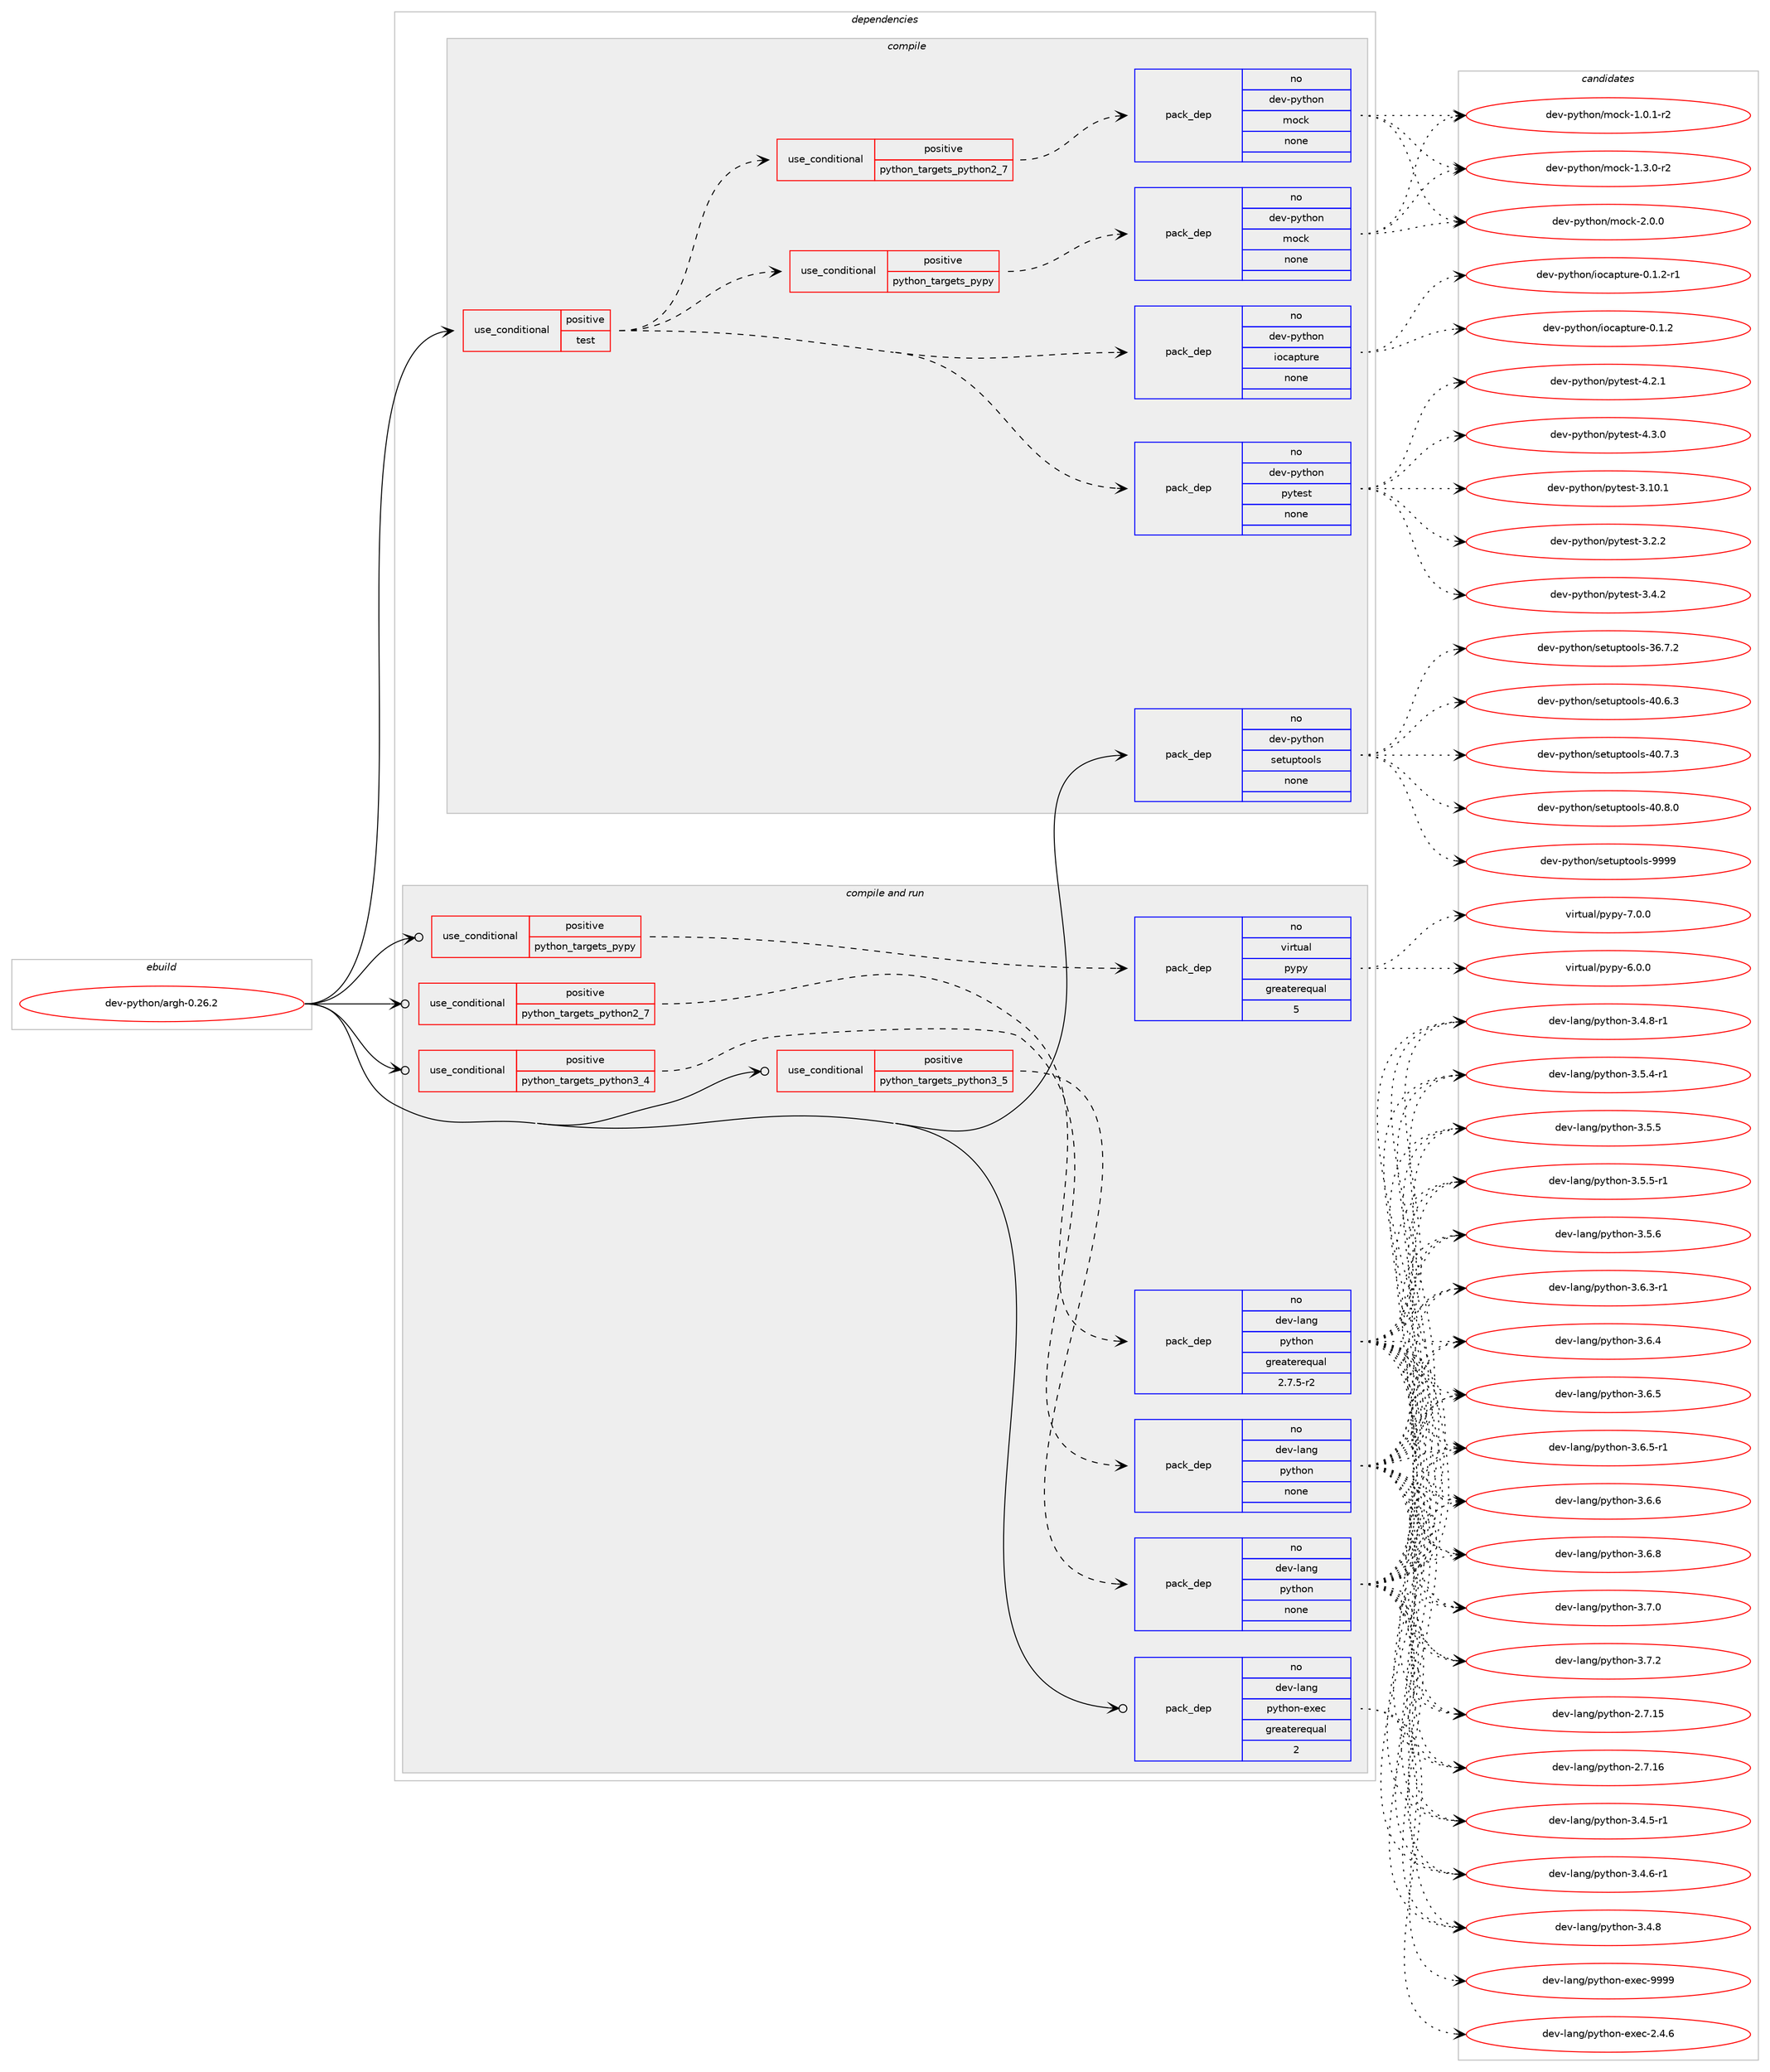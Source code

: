 digraph prolog {

# *************
# Graph options
# *************

newrank=true;
concentrate=true;
compound=true;
graph [rankdir=LR,fontname=Helvetica,fontsize=10,ranksep=1.5];#, ranksep=2.5, nodesep=0.2];
edge  [arrowhead=vee];
node  [fontname=Helvetica,fontsize=10];

# **********
# The ebuild
# **********

subgraph cluster_leftcol {
color=gray;
rank=same;
label=<<i>ebuild</i>>;
id [label="dev-python/argh-0.26.2", color=red, width=4, href="../dev-python/argh-0.26.2.svg"];
}

# ****************
# The dependencies
# ****************

subgraph cluster_midcol {
color=gray;
label=<<i>dependencies</i>>;
subgraph cluster_compile {
fillcolor="#eeeeee";
style=filled;
label=<<i>compile</i>>;
subgraph cond370904 {
dependency1398650 [label=<<TABLE BORDER="0" CELLBORDER="1" CELLSPACING="0" CELLPADDING="4"><TR><TD ROWSPAN="3" CELLPADDING="10">use_conditional</TD></TR><TR><TD>positive</TD></TR><TR><TD>test</TD></TR></TABLE>>, shape=none, color=red];
subgraph pack1004521 {
dependency1398651 [label=<<TABLE BORDER="0" CELLBORDER="1" CELLSPACING="0" CELLPADDING="4" WIDTH="220"><TR><TD ROWSPAN="6" CELLPADDING="30">pack_dep</TD></TR><TR><TD WIDTH="110">no</TD></TR><TR><TD>dev-python</TD></TR><TR><TD>pytest</TD></TR><TR><TD>none</TD></TR><TR><TD></TD></TR></TABLE>>, shape=none, color=blue];
}
dependency1398650:e -> dependency1398651:w [weight=20,style="dashed",arrowhead="vee"];
subgraph pack1004522 {
dependency1398652 [label=<<TABLE BORDER="0" CELLBORDER="1" CELLSPACING="0" CELLPADDING="4" WIDTH="220"><TR><TD ROWSPAN="6" CELLPADDING="30">pack_dep</TD></TR><TR><TD WIDTH="110">no</TD></TR><TR><TD>dev-python</TD></TR><TR><TD>iocapture</TD></TR><TR><TD>none</TD></TR><TR><TD></TD></TR></TABLE>>, shape=none, color=blue];
}
dependency1398650:e -> dependency1398652:w [weight=20,style="dashed",arrowhead="vee"];
subgraph cond370905 {
dependency1398653 [label=<<TABLE BORDER="0" CELLBORDER="1" CELLSPACING="0" CELLPADDING="4"><TR><TD ROWSPAN="3" CELLPADDING="10">use_conditional</TD></TR><TR><TD>positive</TD></TR><TR><TD>python_targets_pypy</TD></TR></TABLE>>, shape=none, color=red];
subgraph pack1004523 {
dependency1398654 [label=<<TABLE BORDER="0" CELLBORDER="1" CELLSPACING="0" CELLPADDING="4" WIDTH="220"><TR><TD ROWSPAN="6" CELLPADDING="30">pack_dep</TD></TR><TR><TD WIDTH="110">no</TD></TR><TR><TD>dev-python</TD></TR><TR><TD>mock</TD></TR><TR><TD>none</TD></TR><TR><TD></TD></TR></TABLE>>, shape=none, color=blue];
}
dependency1398653:e -> dependency1398654:w [weight=20,style="dashed",arrowhead="vee"];
}
dependency1398650:e -> dependency1398653:w [weight=20,style="dashed",arrowhead="vee"];
subgraph cond370906 {
dependency1398655 [label=<<TABLE BORDER="0" CELLBORDER="1" CELLSPACING="0" CELLPADDING="4"><TR><TD ROWSPAN="3" CELLPADDING="10">use_conditional</TD></TR><TR><TD>positive</TD></TR><TR><TD>python_targets_python2_7</TD></TR></TABLE>>, shape=none, color=red];
subgraph pack1004524 {
dependency1398656 [label=<<TABLE BORDER="0" CELLBORDER="1" CELLSPACING="0" CELLPADDING="4" WIDTH="220"><TR><TD ROWSPAN="6" CELLPADDING="30">pack_dep</TD></TR><TR><TD WIDTH="110">no</TD></TR><TR><TD>dev-python</TD></TR><TR><TD>mock</TD></TR><TR><TD>none</TD></TR><TR><TD></TD></TR></TABLE>>, shape=none, color=blue];
}
dependency1398655:e -> dependency1398656:w [weight=20,style="dashed",arrowhead="vee"];
}
dependency1398650:e -> dependency1398655:w [weight=20,style="dashed",arrowhead="vee"];
}
id:e -> dependency1398650:w [weight=20,style="solid",arrowhead="vee"];
subgraph pack1004525 {
dependency1398657 [label=<<TABLE BORDER="0" CELLBORDER="1" CELLSPACING="0" CELLPADDING="4" WIDTH="220"><TR><TD ROWSPAN="6" CELLPADDING="30">pack_dep</TD></TR><TR><TD WIDTH="110">no</TD></TR><TR><TD>dev-python</TD></TR><TR><TD>setuptools</TD></TR><TR><TD>none</TD></TR><TR><TD></TD></TR></TABLE>>, shape=none, color=blue];
}
id:e -> dependency1398657:w [weight=20,style="solid",arrowhead="vee"];
}
subgraph cluster_compileandrun {
fillcolor="#eeeeee";
style=filled;
label=<<i>compile and run</i>>;
subgraph cond370907 {
dependency1398658 [label=<<TABLE BORDER="0" CELLBORDER="1" CELLSPACING="0" CELLPADDING="4"><TR><TD ROWSPAN="3" CELLPADDING="10">use_conditional</TD></TR><TR><TD>positive</TD></TR><TR><TD>python_targets_pypy</TD></TR></TABLE>>, shape=none, color=red];
subgraph pack1004526 {
dependency1398659 [label=<<TABLE BORDER="0" CELLBORDER="1" CELLSPACING="0" CELLPADDING="4" WIDTH="220"><TR><TD ROWSPAN="6" CELLPADDING="30">pack_dep</TD></TR><TR><TD WIDTH="110">no</TD></TR><TR><TD>virtual</TD></TR><TR><TD>pypy</TD></TR><TR><TD>greaterequal</TD></TR><TR><TD>5</TD></TR></TABLE>>, shape=none, color=blue];
}
dependency1398658:e -> dependency1398659:w [weight=20,style="dashed",arrowhead="vee"];
}
id:e -> dependency1398658:w [weight=20,style="solid",arrowhead="odotvee"];
subgraph cond370908 {
dependency1398660 [label=<<TABLE BORDER="0" CELLBORDER="1" CELLSPACING="0" CELLPADDING="4"><TR><TD ROWSPAN="3" CELLPADDING="10">use_conditional</TD></TR><TR><TD>positive</TD></TR><TR><TD>python_targets_python2_7</TD></TR></TABLE>>, shape=none, color=red];
subgraph pack1004527 {
dependency1398661 [label=<<TABLE BORDER="0" CELLBORDER="1" CELLSPACING="0" CELLPADDING="4" WIDTH="220"><TR><TD ROWSPAN="6" CELLPADDING="30">pack_dep</TD></TR><TR><TD WIDTH="110">no</TD></TR><TR><TD>dev-lang</TD></TR><TR><TD>python</TD></TR><TR><TD>greaterequal</TD></TR><TR><TD>2.7.5-r2</TD></TR></TABLE>>, shape=none, color=blue];
}
dependency1398660:e -> dependency1398661:w [weight=20,style="dashed",arrowhead="vee"];
}
id:e -> dependency1398660:w [weight=20,style="solid",arrowhead="odotvee"];
subgraph cond370909 {
dependency1398662 [label=<<TABLE BORDER="0" CELLBORDER="1" CELLSPACING="0" CELLPADDING="4"><TR><TD ROWSPAN="3" CELLPADDING="10">use_conditional</TD></TR><TR><TD>positive</TD></TR><TR><TD>python_targets_python3_4</TD></TR></TABLE>>, shape=none, color=red];
subgraph pack1004528 {
dependency1398663 [label=<<TABLE BORDER="0" CELLBORDER="1" CELLSPACING="0" CELLPADDING="4" WIDTH="220"><TR><TD ROWSPAN="6" CELLPADDING="30">pack_dep</TD></TR><TR><TD WIDTH="110">no</TD></TR><TR><TD>dev-lang</TD></TR><TR><TD>python</TD></TR><TR><TD>none</TD></TR><TR><TD></TD></TR></TABLE>>, shape=none, color=blue];
}
dependency1398662:e -> dependency1398663:w [weight=20,style="dashed",arrowhead="vee"];
}
id:e -> dependency1398662:w [weight=20,style="solid",arrowhead="odotvee"];
subgraph cond370910 {
dependency1398664 [label=<<TABLE BORDER="0" CELLBORDER="1" CELLSPACING="0" CELLPADDING="4"><TR><TD ROWSPAN="3" CELLPADDING="10">use_conditional</TD></TR><TR><TD>positive</TD></TR><TR><TD>python_targets_python3_5</TD></TR></TABLE>>, shape=none, color=red];
subgraph pack1004529 {
dependency1398665 [label=<<TABLE BORDER="0" CELLBORDER="1" CELLSPACING="0" CELLPADDING="4" WIDTH="220"><TR><TD ROWSPAN="6" CELLPADDING="30">pack_dep</TD></TR><TR><TD WIDTH="110">no</TD></TR><TR><TD>dev-lang</TD></TR><TR><TD>python</TD></TR><TR><TD>none</TD></TR><TR><TD></TD></TR></TABLE>>, shape=none, color=blue];
}
dependency1398664:e -> dependency1398665:w [weight=20,style="dashed",arrowhead="vee"];
}
id:e -> dependency1398664:w [weight=20,style="solid",arrowhead="odotvee"];
subgraph pack1004530 {
dependency1398666 [label=<<TABLE BORDER="0" CELLBORDER="1" CELLSPACING="0" CELLPADDING="4" WIDTH="220"><TR><TD ROWSPAN="6" CELLPADDING="30">pack_dep</TD></TR><TR><TD WIDTH="110">no</TD></TR><TR><TD>dev-lang</TD></TR><TR><TD>python-exec</TD></TR><TR><TD>greaterequal</TD></TR><TR><TD>2</TD></TR></TABLE>>, shape=none, color=blue];
}
id:e -> dependency1398666:w [weight=20,style="solid",arrowhead="odotvee"];
}
subgraph cluster_run {
fillcolor="#eeeeee";
style=filled;
label=<<i>run</i>>;
}
}

# **************
# The candidates
# **************

subgraph cluster_choices {
rank=same;
color=gray;
label=<<i>candidates</i>>;

subgraph choice1004521 {
color=black;
nodesep=1;
choice100101118451121211161041111104711212111610111511645514649484649 [label="dev-python/pytest-3.10.1", color=red, width=4,href="../dev-python/pytest-3.10.1.svg"];
choice1001011184511212111610411111047112121116101115116455146504650 [label="dev-python/pytest-3.2.2", color=red, width=4,href="../dev-python/pytest-3.2.2.svg"];
choice1001011184511212111610411111047112121116101115116455146524650 [label="dev-python/pytest-3.4.2", color=red, width=4,href="../dev-python/pytest-3.4.2.svg"];
choice1001011184511212111610411111047112121116101115116455246504649 [label="dev-python/pytest-4.2.1", color=red, width=4,href="../dev-python/pytest-4.2.1.svg"];
choice1001011184511212111610411111047112121116101115116455246514648 [label="dev-python/pytest-4.3.0", color=red, width=4,href="../dev-python/pytest-4.3.0.svg"];
dependency1398651:e -> choice100101118451121211161041111104711212111610111511645514649484649:w [style=dotted,weight="100"];
dependency1398651:e -> choice1001011184511212111610411111047112121116101115116455146504650:w [style=dotted,weight="100"];
dependency1398651:e -> choice1001011184511212111610411111047112121116101115116455146524650:w [style=dotted,weight="100"];
dependency1398651:e -> choice1001011184511212111610411111047112121116101115116455246504649:w [style=dotted,weight="100"];
dependency1398651:e -> choice1001011184511212111610411111047112121116101115116455246514648:w [style=dotted,weight="100"];
}
subgraph choice1004522 {
color=black;
nodesep=1;
choice10010111845112121116104111110471051119997112116117114101454846494650 [label="dev-python/iocapture-0.1.2", color=red, width=4,href="../dev-python/iocapture-0.1.2.svg"];
choice100101118451121211161041111104710511199971121161171141014548464946504511449 [label="dev-python/iocapture-0.1.2-r1", color=red, width=4,href="../dev-python/iocapture-0.1.2-r1.svg"];
dependency1398652:e -> choice10010111845112121116104111110471051119997112116117114101454846494650:w [style=dotted,weight="100"];
dependency1398652:e -> choice100101118451121211161041111104710511199971121161171141014548464946504511449:w [style=dotted,weight="100"];
}
subgraph choice1004523 {
color=black;
nodesep=1;
choice1001011184511212111610411111047109111991074549464846494511450 [label="dev-python/mock-1.0.1-r2", color=red, width=4,href="../dev-python/mock-1.0.1-r2.svg"];
choice1001011184511212111610411111047109111991074549465146484511450 [label="dev-python/mock-1.3.0-r2", color=red, width=4,href="../dev-python/mock-1.3.0-r2.svg"];
choice100101118451121211161041111104710911199107455046484648 [label="dev-python/mock-2.0.0", color=red, width=4,href="../dev-python/mock-2.0.0.svg"];
dependency1398654:e -> choice1001011184511212111610411111047109111991074549464846494511450:w [style=dotted,weight="100"];
dependency1398654:e -> choice1001011184511212111610411111047109111991074549465146484511450:w [style=dotted,weight="100"];
dependency1398654:e -> choice100101118451121211161041111104710911199107455046484648:w [style=dotted,weight="100"];
}
subgraph choice1004524 {
color=black;
nodesep=1;
choice1001011184511212111610411111047109111991074549464846494511450 [label="dev-python/mock-1.0.1-r2", color=red, width=4,href="../dev-python/mock-1.0.1-r2.svg"];
choice1001011184511212111610411111047109111991074549465146484511450 [label="dev-python/mock-1.3.0-r2", color=red, width=4,href="../dev-python/mock-1.3.0-r2.svg"];
choice100101118451121211161041111104710911199107455046484648 [label="dev-python/mock-2.0.0", color=red, width=4,href="../dev-python/mock-2.0.0.svg"];
dependency1398656:e -> choice1001011184511212111610411111047109111991074549464846494511450:w [style=dotted,weight="100"];
dependency1398656:e -> choice1001011184511212111610411111047109111991074549465146484511450:w [style=dotted,weight="100"];
dependency1398656:e -> choice100101118451121211161041111104710911199107455046484648:w [style=dotted,weight="100"];
}
subgraph choice1004525 {
color=black;
nodesep=1;
choice100101118451121211161041111104711510111611711211611111110811545515446554650 [label="dev-python/setuptools-36.7.2", color=red, width=4,href="../dev-python/setuptools-36.7.2.svg"];
choice100101118451121211161041111104711510111611711211611111110811545524846544651 [label="dev-python/setuptools-40.6.3", color=red, width=4,href="../dev-python/setuptools-40.6.3.svg"];
choice100101118451121211161041111104711510111611711211611111110811545524846554651 [label="dev-python/setuptools-40.7.3", color=red, width=4,href="../dev-python/setuptools-40.7.3.svg"];
choice100101118451121211161041111104711510111611711211611111110811545524846564648 [label="dev-python/setuptools-40.8.0", color=red, width=4,href="../dev-python/setuptools-40.8.0.svg"];
choice10010111845112121116104111110471151011161171121161111111081154557575757 [label="dev-python/setuptools-9999", color=red, width=4,href="../dev-python/setuptools-9999.svg"];
dependency1398657:e -> choice100101118451121211161041111104711510111611711211611111110811545515446554650:w [style=dotted,weight="100"];
dependency1398657:e -> choice100101118451121211161041111104711510111611711211611111110811545524846544651:w [style=dotted,weight="100"];
dependency1398657:e -> choice100101118451121211161041111104711510111611711211611111110811545524846554651:w [style=dotted,weight="100"];
dependency1398657:e -> choice100101118451121211161041111104711510111611711211611111110811545524846564648:w [style=dotted,weight="100"];
dependency1398657:e -> choice10010111845112121116104111110471151011161171121161111111081154557575757:w [style=dotted,weight="100"];
}
subgraph choice1004526 {
color=black;
nodesep=1;
choice1181051141161179710847112121112121455446484648 [label="virtual/pypy-6.0.0", color=red, width=4,href="../virtual/pypy-6.0.0.svg"];
choice1181051141161179710847112121112121455546484648 [label="virtual/pypy-7.0.0", color=red, width=4,href="../virtual/pypy-7.0.0.svg"];
dependency1398659:e -> choice1181051141161179710847112121112121455446484648:w [style=dotted,weight="100"];
dependency1398659:e -> choice1181051141161179710847112121112121455546484648:w [style=dotted,weight="100"];
}
subgraph choice1004527 {
color=black;
nodesep=1;
choice10010111845108971101034711212111610411111045504655464953 [label="dev-lang/python-2.7.15", color=red, width=4,href="../dev-lang/python-2.7.15.svg"];
choice10010111845108971101034711212111610411111045504655464954 [label="dev-lang/python-2.7.16", color=red, width=4,href="../dev-lang/python-2.7.16.svg"];
choice1001011184510897110103471121211161041111104551465246534511449 [label="dev-lang/python-3.4.5-r1", color=red, width=4,href="../dev-lang/python-3.4.5-r1.svg"];
choice1001011184510897110103471121211161041111104551465246544511449 [label="dev-lang/python-3.4.6-r1", color=red, width=4,href="../dev-lang/python-3.4.6-r1.svg"];
choice100101118451089711010347112121116104111110455146524656 [label="dev-lang/python-3.4.8", color=red, width=4,href="../dev-lang/python-3.4.8.svg"];
choice1001011184510897110103471121211161041111104551465246564511449 [label="dev-lang/python-3.4.8-r1", color=red, width=4,href="../dev-lang/python-3.4.8-r1.svg"];
choice1001011184510897110103471121211161041111104551465346524511449 [label="dev-lang/python-3.5.4-r1", color=red, width=4,href="../dev-lang/python-3.5.4-r1.svg"];
choice100101118451089711010347112121116104111110455146534653 [label="dev-lang/python-3.5.5", color=red, width=4,href="../dev-lang/python-3.5.5.svg"];
choice1001011184510897110103471121211161041111104551465346534511449 [label="dev-lang/python-3.5.5-r1", color=red, width=4,href="../dev-lang/python-3.5.5-r1.svg"];
choice100101118451089711010347112121116104111110455146534654 [label="dev-lang/python-3.5.6", color=red, width=4,href="../dev-lang/python-3.5.6.svg"];
choice1001011184510897110103471121211161041111104551465446514511449 [label="dev-lang/python-3.6.3-r1", color=red, width=4,href="../dev-lang/python-3.6.3-r1.svg"];
choice100101118451089711010347112121116104111110455146544652 [label="dev-lang/python-3.6.4", color=red, width=4,href="../dev-lang/python-3.6.4.svg"];
choice100101118451089711010347112121116104111110455146544653 [label="dev-lang/python-3.6.5", color=red, width=4,href="../dev-lang/python-3.6.5.svg"];
choice1001011184510897110103471121211161041111104551465446534511449 [label="dev-lang/python-3.6.5-r1", color=red, width=4,href="../dev-lang/python-3.6.5-r1.svg"];
choice100101118451089711010347112121116104111110455146544654 [label="dev-lang/python-3.6.6", color=red, width=4,href="../dev-lang/python-3.6.6.svg"];
choice100101118451089711010347112121116104111110455146544656 [label="dev-lang/python-3.6.8", color=red, width=4,href="../dev-lang/python-3.6.8.svg"];
choice100101118451089711010347112121116104111110455146554648 [label="dev-lang/python-3.7.0", color=red, width=4,href="../dev-lang/python-3.7.0.svg"];
choice100101118451089711010347112121116104111110455146554650 [label="dev-lang/python-3.7.2", color=red, width=4,href="../dev-lang/python-3.7.2.svg"];
dependency1398661:e -> choice10010111845108971101034711212111610411111045504655464953:w [style=dotted,weight="100"];
dependency1398661:e -> choice10010111845108971101034711212111610411111045504655464954:w [style=dotted,weight="100"];
dependency1398661:e -> choice1001011184510897110103471121211161041111104551465246534511449:w [style=dotted,weight="100"];
dependency1398661:e -> choice1001011184510897110103471121211161041111104551465246544511449:w [style=dotted,weight="100"];
dependency1398661:e -> choice100101118451089711010347112121116104111110455146524656:w [style=dotted,weight="100"];
dependency1398661:e -> choice1001011184510897110103471121211161041111104551465246564511449:w [style=dotted,weight="100"];
dependency1398661:e -> choice1001011184510897110103471121211161041111104551465346524511449:w [style=dotted,weight="100"];
dependency1398661:e -> choice100101118451089711010347112121116104111110455146534653:w [style=dotted,weight="100"];
dependency1398661:e -> choice1001011184510897110103471121211161041111104551465346534511449:w [style=dotted,weight="100"];
dependency1398661:e -> choice100101118451089711010347112121116104111110455146534654:w [style=dotted,weight="100"];
dependency1398661:e -> choice1001011184510897110103471121211161041111104551465446514511449:w [style=dotted,weight="100"];
dependency1398661:e -> choice100101118451089711010347112121116104111110455146544652:w [style=dotted,weight="100"];
dependency1398661:e -> choice100101118451089711010347112121116104111110455146544653:w [style=dotted,weight="100"];
dependency1398661:e -> choice1001011184510897110103471121211161041111104551465446534511449:w [style=dotted,weight="100"];
dependency1398661:e -> choice100101118451089711010347112121116104111110455146544654:w [style=dotted,weight="100"];
dependency1398661:e -> choice100101118451089711010347112121116104111110455146544656:w [style=dotted,weight="100"];
dependency1398661:e -> choice100101118451089711010347112121116104111110455146554648:w [style=dotted,weight="100"];
dependency1398661:e -> choice100101118451089711010347112121116104111110455146554650:w [style=dotted,weight="100"];
}
subgraph choice1004528 {
color=black;
nodesep=1;
choice10010111845108971101034711212111610411111045504655464953 [label="dev-lang/python-2.7.15", color=red, width=4,href="../dev-lang/python-2.7.15.svg"];
choice10010111845108971101034711212111610411111045504655464954 [label="dev-lang/python-2.7.16", color=red, width=4,href="../dev-lang/python-2.7.16.svg"];
choice1001011184510897110103471121211161041111104551465246534511449 [label="dev-lang/python-3.4.5-r1", color=red, width=4,href="../dev-lang/python-3.4.5-r1.svg"];
choice1001011184510897110103471121211161041111104551465246544511449 [label="dev-lang/python-3.4.6-r1", color=red, width=4,href="../dev-lang/python-3.4.6-r1.svg"];
choice100101118451089711010347112121116104111110455146524656 [label="dev-lang/python-3.4.8", color=red, width=4,href="../dev-lang/python-3.4.8.svg"];
choice1001011184510897110103471121211161041111104551465246564511449 [label="dev-lang/python-3.4.8-r1", color=red, width=4,href="../dev-lang/python-3.4.8-r1.svg"];
choice1001011184510897110103471121211161041111104551465346524511449 [label="dev-lang/python-3.5.4-r1", color=red, width=4,href="../dev-lang/python-3.5.4-r1.svg"];
choice100101118451089711010347112121116104111110455146534653 [label="dev-lang/python-3.5.5", color=red, width=4,href="../dev-lang/python-3.5.5.svg"];
choice1001011184510897110103471121211161041111104551465346534511449 [label="dev-lang/python-3.5.5-r1", color=red, width=4,href="../dev-lang/python-3.5.5-r1.svg"];
choice100101118451089711010347112121116104111110455146534654 [label="dev-lang/python-3.5.6", color=red, width=4,href="../dev-lang/python-3.5.6.svg"];
choice1001011184510897110103471121211161041111104551465446514511449 [label="dev-lang/python-3.6.3-r1", color=red, width=4,href="../dev-lang/python-3.6.3-r1.svg"];
choice100101118451089711010347112121116104111110455146544652 [label="dev-lang/python-3.6.4", color=red, width=4,href="../dev-lang/python-3.6.4.svg"];
choice100101118451089711010347112121116104111110455146544653 [label="dev-lang/python-3.6.5", color=red, width=4,href="../dev-lang/python-3.6.5.svg"];
choice1001011184510897110103471121211161041111104551465446534511449 [label="dev-lang/python-3.6.5-r1", color=red, width=4,href="../dev-lang/python-3.6.5-r1.svg"];
choice100101118451089711010347112121116104111110455146544654 [label="dev-lang/python-3.6.6", color=red, width=4,href="../dev-lang/python-3.6.6.svg"];
choice100101118451089711010347112121116104111110455146544656 [label="dev-lang/python-3.6.8", color=red, width=4,href="../dev-lang/python-3.6.8.svg"];
choice100101118451089711010347112121116104111110455146554648 [label="dev-lang/python-3.7.0", color=red, width=4,href="../dev-lang/python-3.7.0.svg"];
choice100101118451089711010347112121116104111110455146554650 [label="dev-lang/python-3.7.2", color=red, width=4,href="../dev-lang/python-3.7.2.svg"];
dependency1398663:e -> choice10010111845108971101034711212111610411111045504655464953:w [style=dotted,weight="100"];
dependency1398663:e -> choice10010111845108971101034711212111610411111045504655464954:w [style=dotted,weight="100"];
dependency1398663:e -> choice1001011184510897110103471121211161041111104551465246534511449:w [style=dotted,weight="100"];
dependency1398663:e -> choice1001011184510897110103471121211161041111104551465246544511449:w [style=dotted,weight="100"];
dependency1398663:e -> choice100101118451089711010347112121116104111110455146524656:w [style=dotted,weight="100"];
dependency1398663:e -> choice1001011184510897110103471121211161041111104551465246564511449:w [style=dotted,weight="100"];
dependency1398663:e -> choice1001011184510897110103471121211161041111104551465346524511449:w [style=dotted,weight="100"];
dependency1398663:e -> choice100101118451089711010347112121116104111110455146534653:w [style=dotted,weight="100"];
dependency1398663:e -> choice1001011184510897110103471121211161041111104551465346534511449:w [style=dotted,weight="100"];
dependency1398663:e -> choice100101118451089711010347112121116104111110455146534654:w [style=dotted,weight="100"];
dependency1398663:e -> choice1001011184510897110103471121211161041111104551465446514511449:w [style=dotted,weight="100"];
dependency1398663:e -> choice100101118451089711010347112121116104111110455146544652:w [style=dotted,weight="100"];
dependency1398663:e -> choice100101118451089711010347112121116104111110455146544653:w [style=dotted,weight="100"];
dependency1398663:e -> choice1001011184510897110103471121211161041111104551465446534511449:w [style=dotted,weight="100"];
dependency1398663:e -> choice100101118451089711010347112121116104111110455146544654:w [style=dotted,weight="100"];
dependency1398663:e -> choice100101118451089711010347112121116104111110455146544656:w [style=dotted,weight="100"];
dependency1398663:e -> choice100101118451089711010347112121116104111110455146554648:w [style=dotted,weight="100"];
dependency1398663:e -> choice100101118451089711010347112121116104111110455146554650:w [style=dotted,weight="100"];
}
subgraph choice1004529 {
color=black;
nodesep=1;
choice10010111845108971101034711212111610411111045504655464953 [label="dev-lang/python-2.7.15", color=red, width=4,href="../dev-lang/python-2.7.15.svg"];
choice10010111845108971101034711212111610411111045504655464954 [label="dev-lang/python-2.7.16", color=red, width=4,href="../dev-lang/python-2.7.16.svg"];
choice1001011184510897110103471121211161041111104551465246534511449 [label="dev-lang/python-3.4.5-r1", color=red, width=4,href="../dev-lang/python-3.4.5-r1.svg"];
choice1001011184510897110103471121211161041111104551465246544511449 [label="dev-lang/python-3.4.6-r1", color=red, width=4,href="../dev-lang/python-3.4.6-r1.svg"];
choice100101118451089711010347112121116104111110455146524656 [label="dev-lang/python-3.4.8", color=red, width=4,href="../dev-lang/python-3.4.8.svg"];
choice1001011184510897110103471121211161041111104551465246564511449 [label="dev-lang/python-3.4.8-r1", color=red, width=4,href="../dev-lang/python-3.4.8-r1.svg"];
choice1001011184510897110103471121211161041111104551465346524511449 [label="dev-lang/python-3.5.4-r1", color=red, width=4,href="../dev-lang/python-3.5.4-r1.svg"];
choice100101118451089711010347112121116104111110455146534653 [label="dev-lang/python-3.5.5", color=red, width=4,href="../dev-lang/python-3.5.5.svg"];
choice1001011184510897110103471121211161041111104551465346534511449 [label="dev-lang/python-3.5.5-r1", color=red, width=4,href="../dev-lang/python-3.5.5-r1.svg"];
choice100101118451089711010347112121116104111110455146534654 [label="dev-lang/python-3.5.6", color=red, width=4,href="../dev-lang/python-3.5.6.svg"];
choice1001011184510897110103471121211161041111104551465446514511449 [label="dev-lang/python-3.6.3-r1", color=red, width=4,href="../dev-lang/python-3.6.3-r1.svg"];
choice100101118451089711010347112121116104111110455146544652 [label="dev-lang/python-3.6.4", color=red, width=4,href="../dev-lang/python-3.6.4.svg"];
choice100101118451089711010347112121116104111110455146544653 [label="dev-lang/python-3.6.5", color=red, width=4,href="../dev-lang/python-3.6.5.svg"];
choice1001011184510897110103471121211161041111104551465446534511449 [label="dev-lang/python-3.6.5-r1", color=red, width=4,href="../dev-lang/python-3.6.5-r1.svg"];
choice100101118451089711010347112121116104111110455146544654 [label="dev-lang/python-3.6.6", color=red, width=4,href="../dev-lang/python-3.6.6.svg"];
choice100101118451089711010347112121116104111110455146544656 [label="dev-lang/python-3.6.8", color=red, width=4,href="../dev-lang/python-3.6.8.svg"];
choice100101118451089711010347112121116104111110455146554648 [label="dev-lang/python-3.7.0", color=red, width=4,href="../dev-lang/python-3.7.0.svg"];
choice100101118451089711010347112121116104111110455146554650 [label="dev-lang/python-3.7.2", color=red, width=4,href="../dev-lang/python-3.7.2.svg"];
dependency1398665:e -> choice10010111845108971101034711212111610411111045504655464953:w [style=dotted,weight="100"];
dependency1398665:e -> choice10010111845108971101034711212111610411111045504655464954:w [style=dotted,weight="100"];
dependency1398665:e -> choice1001011184510897110103471121211161041111104551465246534511449:w [style=dotted,weight="100"];
dependency1398665:e -> choice1001011184510897110103471121211161041111104551465246544511449:w [style=dotted,weight="100"];
dependency1398665:e -> choice100101118451089711010347112121116104111110455146524656:w [style=dotted,weight="100"];
dependency1398665:e -> choice1001011184510897110103471121211161041111104551465246564511449:w [style=dotted,weight="100"];
dependency1398665:e -> choice1001011184510897110103471121211161041111104551465346524511449:w [style=dotted,weight="100"];
dependency1398665:e -> choice100101118451089711010347112121116104111110455146534653:w [style=dotted,weight="100"];
dependency1398665:e -> choice1001011184510897110103471121211161041111104551465346534511449:w [style=dotted,weight="100"];
dependency1398665:e -> choice100101118451089711010347112121116104111110455146534654:w [style=dotted,weight="100"];
dependency1398665:e -> choice1001011184510897110103471121211161041111104551465446514511449:w [style=dotted,weight="100"];
dependency1398665:e -> choice100101118451089711010347112121116104111110455146544652:w [style=dotted,weight="100"];
dependency1398665:e -> choice100101118451089711010347112121116104111110455146544653:w [style=dotted,weight="100"];
dependency1398665:e -> choice1001011184510897110103471121211161041111104551465446534511449:w [style=dotted,weight="100"];
dependency1398665:e -> choice100101118451089711010347112121116104111110455146544654:w [style=dotted,weight="100"];
dependency1398665:e -> choice100101118451089711010347112121116104111110455146544656:w [style=dotted,weight="100"];
dependency1398665:e -> choice100101118451089711010347112121116104111110455146554648:w [style=dotted,weight="100"];
dependency1398665:e -> choice100101118451089711010347112121116104111110455146554650:w [style=dotted,weight="100"];
}
subgraph choice1004530 {
color=black;
nodesep=1;
choice1001011184510897110103471121211161041111104510112010199455046524654 [label="dev-lang/python-exec-2.4.6", color=red, width=4,href="../dev-lang/python-exec-2.4.6.svg"];
choice10010111845108971101034711212111610411111045101120101994557575757 [label="dev-lang/python-exec-9999", color=red, width=4,href="../dev-lang/python-exec-9999.svg"];
dependency1398666:e -> choice1001011184510897110103471121211161041111104510112010199455046524654:w [style=dotted,weight="100"];
dependency1398666:e -> choice10010111845108971101034711212111610411111045101120101994557575757:w [style=dotted,weight="100"];
}
}

}
